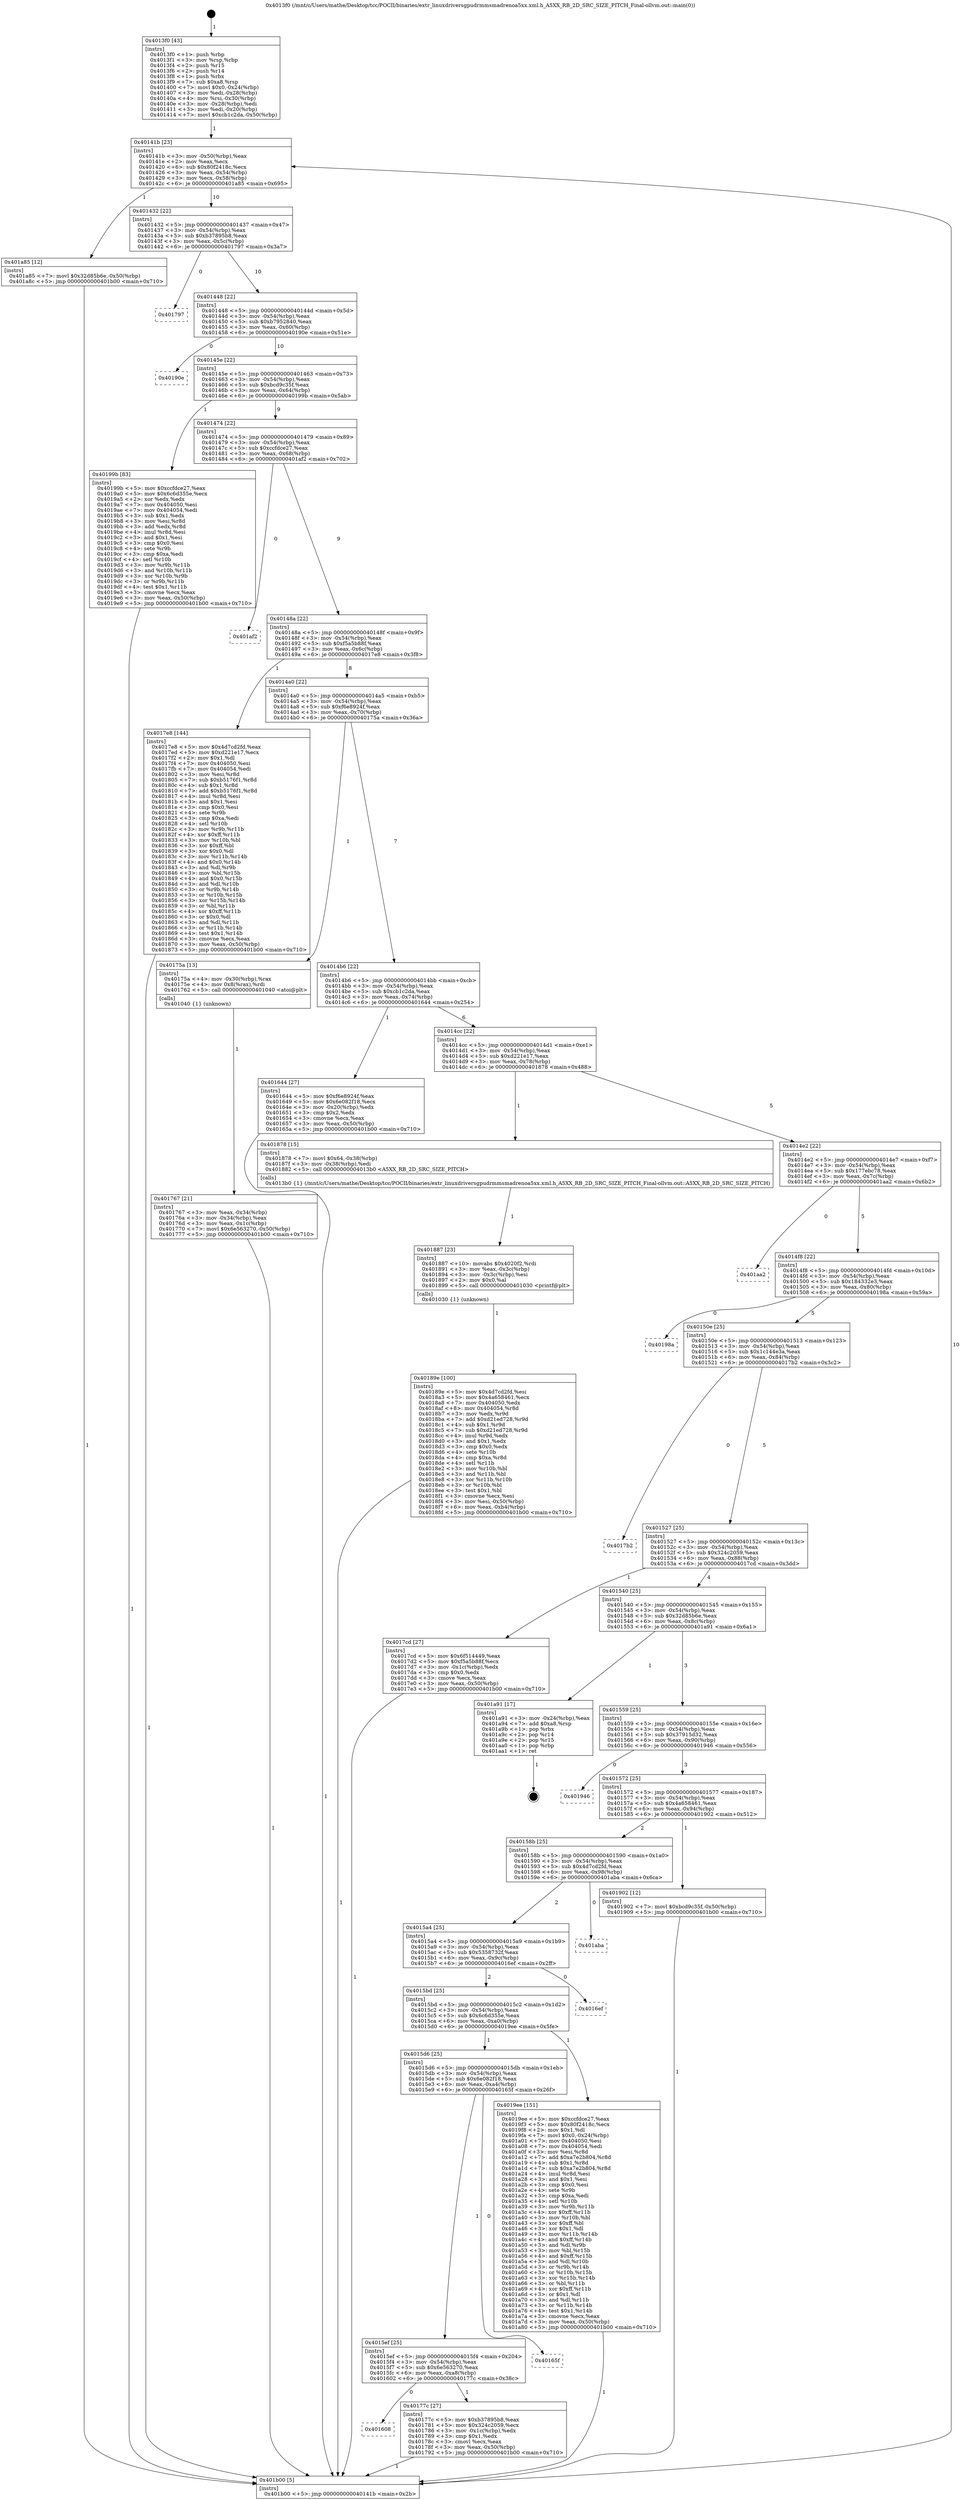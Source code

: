 digraph "0x4013f0" {
  label = "0x4013f0 (/mnt/c/Users/mathe/Desktop/tcc/POCII/binaries/extr_linuxdriversgpudrmmsmadrenoa5xx.xml.h_A5XX_RB_2D_SRC_SIZE_PITCH_Final-ollvm.out::main(0))"
  labelloc = "t"
  node[shape=record]

  Entry [label="",width=0.3,height=0.3,shape=circle,fillcolor=black,style=filled]
  "0x40141b" [label="{
     0x40141b [23]\l
     | [instrs]\l
     &nbsp;&nbsp;0x40141b \<+3\>: mov -0x50(%rbp),%eax\l
     &nbsp;&nbsp;0x40141e \<+2\>: mov %eax,%ecx\l
     &nbsp;&nbsp;0x401420 \<+6\>: sub $0x80f2418c,%ecx\l
     &nbsp;&nbsp;0x401426 \<+3\>: mov %eax,-0x54(%rbp)\l
     &nbsp;&nbsp;0x401429 \<+3\>: mov %ecx,-0x58(%rbp)\l
     &nbsp;&nbsp;0x40142c \<+6\>: je 0000000000401a85 \<main+0x695\>\l
  }"]
  "0x401a85" [label="{
     0x401a85 [12]\l
     | [instrs]\l
     &nbsp;&nbsp;0x401a85 \<+7\>: movl $0x32d85b6e,-0x50(%rbp)\l
     &nbsp;&nbsp;0x401a8c \<+5\>: jmp 0000000000401b00 \<main+0x710\>\l
  }"]
  "0x401432" [label="{
     0x401432 [22]\l
     | [instrs]\l
     &nbsp;&nbsp;0x401432 \<+5\>: jmp 0000000000401437 \<main+0x47\>\l
     &nbsp;&nbsp;0x401437 \<+3\>: mov -0x54(%rbp),%eax\l
     &nbsp;&nbsp;0x40143a \<+5\>: sub $0xb37895b8,%eax\l
     &nbsp;&nbsp;0x40143f \<+3\>: mov %eax,-0x5c(%rbp)\l
     &nbsp;&nbsp;0x401442 \<+6\>: je 0000000000401797 \<main+0x3a7\>\l
  }"]
  Exit [label="",width=0.3,height=0.3,shape=circle,fillcolor=black,style=filled,peripheries=2]
  "0x401797" [label="{
     0x401797\l
  }", style=dashed]
  "0x401448" [label="{
     0x401448 [22]\l
     | [instrs]\l
     &nbsp;&nbsp;0x401448 \<+5\>: jmp 000000000040144d \<main+0x5d\>\l
     &nbsp;&nbsp;0x40144d \<+3\>: mov -0x54(%rbp),%eax\l
     &nbsp;&nbsp;0x401450 \<+5\>: sub $0xb7952840,%eax\l
     &nbsp;&nbsp;0x401455 \<+3\>: mov %eax,-0x60(%rbp)\l
     &nbsp;&nbsp;0x401458 \<+6\>: je 000000000040190e \<main+0x51e\>\l
  }"]
  "0x40189e" [label="{
     0x40189e [100]\l
     | [instrs]\l
     &nbsp;&nbsp;0x40189e \<+5\>: mov $0x4d7cd2fd,%esi\l
     &nbsp;&nbsp;0x4018a3 \<+5\>: mov $0x4a658461,%ecx\l
     &nbsp;&nbsp;0x4018a8 \<+7\>: mov 0x404050,%edx\l
     &nbsp;&nbsp;0x4018af \<+8\>: mov 0x404054,%r8d\l
     &nbsp;&nbsp;0x4018b7 \<+3\>: mov %edx,%r9d\l
     &nbsp;&nbsp;0x4018ba \<+7\>: add $0xd21ed728,%r9d\l
     &nbsp;&nbsp;0x4018c1 \<+4\>: sub $0x1,%r9d\l
     &nbsp;&nbsp;0x4018c5 \<+7\>: sub $0xd21ed728,%r9d\l
     &nbsp;&nbsp;0x4018cc \<+4\>: imul %r9d,%edx\l
     &nbsp;&nbsp;0x4018d0 \<+3\>: and $0x1,%edx\l
     &nbsp;&nbsp;0x4018d3 \<+3\>: cmp $0x0,%edx\l
     &nbsp;&nbsp;0x4018d6 \<+4\>: sete %r10b\l
     &nbsp;&nbsp;0x4018da \<+4\>: cmp $0xa,%r8d\l
     &nbsp;&nbsp;0x4018de \<+4\>: setl %r11b\l
     &nbsp;&nbsp;0x4018e2 \<+3\>: mov %r10b,%bl\l
     &nbsp;&nbsp;0x4018e5 \<+3\>: and %r11b,%bl\l
     &nbsp;&nbsp;0x4018e8 \<+3\>: xor %r11b,%r10b\l
     &nbsp;&nbsp;0x4018eb \<+3\>: or %r10b,%bl\l
     &nbsp;&nbsp;0x4018ee \<+3\>: test $0x1,%bl\l
     &nbsp;&nbsp;0x4018f1 \<+3\>: cmovne %ecx,%esi\l
     &nbsp;&nbsp;0x4018f4 \<+3\>: mov %esi,-0x50(%rbp)\l
     &nbsp;&nbsp;0x4018f7 \<+6\>: mov %eax,-0xb4(%rbp)\l
     &nbsp;&nbsp;0x4018fd \<+5\>: jmp 0000000000401b00 \<main+0x710\>\l
  }"]
  "0x40190e" [label="{
     0x40190e\l
  }", style=dashed]
  "0x40145e" [label="{
     0x40145e [22]\l
     | [instrs]\l
     &nbsp;&nbsp;0x40145e \<+5\>: jmp 0000000000401463 \<main+0x73\>\l
     &nbsp;&nbsp;0x401463 \<+3\>: mov -0x54(%rbp),%eax\l
     &nbsp;&nbsp;0x401466 \<+5\>: sub $0xbcd9c35f,%eax\l
     &nbsp;&nbsp;0x40146b \<+3\>: mov %eax,-0x64(%rbp)\l
     &nbsp;&nbsp;0x40146e \<+6\>: je 000000000040199b \<main+0x5ab\>\l
  }"]
  "0x401887" [label="{
     0x401887 [23]\l
     | [instrs]\l
     &nbsp;&nbsp;0x401887 \<+10\>: movabs $0x4020f2,%rdi\l
     &nbsp;&nbsp;0x401891 \<+3\>: mov %eax,-0x3c(%rbp)\l
     &nbsp;&nbsp;0x401894 \<+3\>: mov -0x3c(%rbp),%esi\l
     &nbsp;&nbsp;0x401897 \<+2\>: mov $0x0,%al\l
     &nbsp;&nbsp;0x401899 \<+5\>: call 0000000000401030 \<printf@plt\>\l
     | [calls]\l
     &nbsp;&nbsp;0x401030 \{1\} (unknown)\l
  }"]
  "0x40199b" [label="{
     0x40199b [83]\l
     | [instrs]\l
     &nbsp;&nbsp;0x40199b \<+5\>: mov $0xccfdce27,%eax\l
     &nbsp;&nbsp;0x4019a0 \<+5\>: mov $0x6c6d355e,%ecx\l
     &nbsp;&nbsp;0x4019a5 \<+2\>: xor %edx,%edx\l
     &nbsp;&nbsp;0x4019a7 \<+7\>: mov 0x404050,%esi\l
     &nbsp;&nbsp;0x4019ae \<+7\>: mov 0x404054,%edi\l
     &nbsp;&nbsp;0x4019b5 \<+3\>: sub $0x1,%edx\l
     &nbsp;&nbsp;0x4019b8 \<+3\>: mov %esi,%r8d\l
     &nbsp;&nbsp;0x4019bb \<+3\>: add %edx,%r8d\l
     &nbsp;&nbsp;0x4019be \<+4\>: imul %r8d,%esi\l
     &nbsp;&nbsp;0x4019c2 \<+3\>: and $0x1,%esi\l
     &nbsp;&nbsp;0x4019c5 \<+3\>: cmp $0x0,%esi\l
     &nbsp;&nbsp;0x4019c8 \<+4\>: sete %r9b\l
     &nbsp;&nbsp;0x4019cc \<+3\>: cmp $0xa,%edi\l
     &nbsp;&nbsp;0x4019cf \<+4\>: setl %r10b\l
     &nbsp;&nbsp;0x4019d3 \<+3\>: mov %r9b,%r11b\l
     &nbsp;&nbsp;0x4019d6 \<+3\>: and %r10b,%r11b\l
     &nbsp;&nbsp;0x4019d9 \<+3\>: xor %r10b,%r9b\l
     &nbsp;&nbsp;0x4019dc \<+3\>: or %r9b,%r11b\l
     &nbsp;&nbsp;0x4019df \<+4\>: test $0x1,%r11b\l
     &nbsp;&nbsp;0x4019e3 \<+3\>: cmovne %ecx,%eax\l
     &nbsp;&nbsp;0x4019e6 \<+3\>: mov %eax,-0x50(%rbp)\l
     &nbsp;&nbsp;0x4019e9 \<+5\>: jmp 0000000000401b00 \<main+0x710\>\l
  }"]
  "0x401474" [label="{
     0x401474 [22]\l
     | [instrs]\l
     &nbsp;&nbsp;0x401474 \<+5\>: jmp 0000000000401479 \<main+0x89\>\l
     &nbsp;&nbsp;0x401479 \<+3\>: mov -0x54(%rbp),%eax\l
     &nbsp;&nbsp;0x40147c \<+5\>: sub $0xccfdce27,%eax\l
     &nbsp;&nbsp;0x401481 \<+3\>: mov %eax,-0x68(%rbp)\l
     &nbsp;&nbsp;0x401484 \<+6\>: je 0000000000401af2 \<main+0x702\>\l
  }"]
  "0x401608" [label="{
     0x401608\l
  }", style=dashed]
  "0x401af2" [label="{
     0x401af2\l
  }", style=dashed]
  "0x40148a" [label="{
     0x40148a [22]\l
     | [instrs]\l
     &nbsp;&nbsp;0x40148a \<+5\>: jmp 000000000040148f \<main+0x9f\>\l
     &nbsp;&nbsp;0x40148f \<+3\>: mov -0x54(%rbp),%eax\l
     &nbsp;&nbsp;0x401492 \<+5\>: sub $0xf5a5b88f,%eax\l
     &nbsp;&nbsp;0x401497 \<+3\>: mov %eax,-0x6c(%rbp)\l
     &nbsp;&nbsp;0x40149a \<+6\>: je 00000000004017e8 \<main+0x3f8\>\l
  }"]
  "0x40177c" [label="{
     0x40177c [27]\l
     | [instrs]\l
     &nbsp;&nbsp;0x40177c \<+5\>: mov $0xb37895b8,%eax\l
     &nbsp;&nbsp;0x401781 \<+5\>: mov $0x324c2059,%ecx\l
     &nbsp;&nbsp;0x401786 \<+3\>: mov -0x1c(%rbp),%edx\l
     &nbsp;&nbsp;0x401789 \<+3\>: cmp $0x1,%edx\l
     &nbsp;&nbsp;0x40178c \<+3\>: cmovl %ecx,%eax\l
     &nbsp;&nbsp;0x40178f \<+3\>: mov %eax,-0x50(%rbp)\l
     &nbsp;&nbsp;0x401792 \<+5\>: jmp 0000000000401b00 \<main+0x710\>\l
  }"]
  "0x4017e8" [label="{
     0x4017e8 [144]\l
     | [instrs]\l
     &nbsp;&nbsp;0x4017e8 \<+5\>: mov $0x4d7cd2fd,%eax\l
     &nbsp;&nbsp;0x4017ed \<+5\>: mov $0xd221e17,%ecx\l
     &nbsp;&nbsp;0x4017f2 \<+2\>: mov $0x1,%dl\l
     &nbsp;&nbsp;0x4017f4 \<+7\>: mov 0x404050,%esi\l
     &nbsp;&nbsp;0x4017fb \<+7\>: mov 0x404054,%edi\l
     &nbsp;&nbsp;0x401802 \<+3\>: mov %esi,%r8d\l
     &nbsp;&nbsp;0x401805 \<+7\>: sub $0xb5176f1,%r8d\l
     &nbsp;&nbsp;0x40180c \<+4\>: sub $0x1,%r8d\l
     &nbsp;&nbsp;0x401810 \<+7\>: add $0xb5176f1,%r8d\l
     &nbsp;&nbsp;0x401817 \<+4\>: imul %r8d,%esi\l
     &nbsp;&nbsp;0x40181b \<+3\>: and $0x1,%esi\l
     &nbsp;&nbsp;0x40181e \<+3\>: cmp $0x0,%esi\l
     &nbsp;&nbsp;0x401821 \<+4\>: sete %r9b\l
     &nbsp;&nbsp;0x401825 \<+3\>: cmp $0xa,%edi\l
     &nbsp;&nbsp;0x401828 \<+4\>: setl %r10b\l
     &nbsp;&nbsp;0x40182c \<+3\>: mov %r9b,%r11b\l
     &nbsp;&nbsp;0x40182f \<+4\>: xor $0xff,%r11b\l
     &nbsp;&nbsp;0x401833 \<+3\>: mov %r10b,%bl\l
     &nbsp;&nbsp;0x401836 \<+3\>: xor $0xff,%bl\l
     &nbsp;&nbsp;0x401839 \<+3\>: xor $0x0,%dl\l
     &nbsp;&nbsp;0x40183c \<+3\>: mov %r11b,%r14b\l
     &nbsp;&nbsp;0x40183f \<+4\>: and $0x0,%r14b\l
     &nbsp;&nbsp;0x401843 \<+3\>: and %dl,%r9b\l
     &nbsp;&nbsp;0x401846 \<+3\>: mov %bl,%r15b\l
     &nbsp;&nbsp;0x401849 \<+4\>: and $0x0,%r15b\l
     &nbsp;&nbsp;0x40184d \<+3\>: and %dl,%r10b\l
     &nbsp;&nbsp;0x401850 \<+3\>: or %r9b,%r14b\l
     &nbsp;&nbsp;0x401853 \<+3\>: or %r10b,%r15b\l
     &nbsp;&nbsp;0x401856 \<+3\>: xor %r15b,%r14b\l
     &nbsp;&nbsp;0x401859 \<+3\>: or %bl,%r11b\l
     &nbsp;&nbsp;0x40185c \<+4\>: xor $0xff,%r11b\l
     &nbsp;&nbsp;0x401860 \<+3\>: or $0x0,%dl\l
     &nbsp;&nbsp;0x401863 \<+3\>: and %dl,%r11b\l
     &nbsp;&nbsp;0x401866 \<+3\>: or %r11b,%r14b\l
     &nbsp;&nbsp;0x401869 \<+4\>: test $0x1,%r14b\l
     &nbsp;&nbsp;0x40186d \<+3\>: cmovne %ecx,%eax\l
     &nbsp;&nbsp;0x401870 \<+3\>: mov %eax,-0x50(%rbp)\l
     &nbsp;&nbsp;0x401873 \<+5\>: jmp 0000000000401b00 \<main+0x710\>\l
  }"]
  "0x4014a0" [label="{
     0x4014a0 [22]\l
     | [instrs]\l
     &nbsp;&nbsp;0x4014a0 \<+5\>: jmp 00000000004014a5 \<main+0xb5\>\l
     &nbsp;&nbsp;0x4014a5 \<+3\>: mov -0x54(%rbp),%eax\l
     &nbsp;&nbsp;0x4014a8 \<+5\>: sub $0xf6e8924f,%eax\l
     &nbsp;&nbsp;0x4014ad \<+3\>: mov %eax,-0x70(%rbp)\l
     &nbsp;&nbsp;0x4014b0 \<+6\>: je 000000000040175a \<main+0x36a\>\l
  }"]
  "0x4015ef" [label="{
     0x4015ef [25]\l
     | [instrs]\l
     &nbsp;&nbsp;0x4015ef \<+5\>: jmp 00000000004015f4 \<main+0x204\>\l
     &nbsp;&nbsp;0x4015f4 \<+3\>: mov -0x54(%rbp),%eax\l
     &nbsp;&nbsp;0x4015f7 \<+5\>: sub $0x6e563270,%eax\l
     &nbsp;&nbsp;0x4015fc \<+6\>: mov %eax,-0xa8(%rbp)\l
     &nbsp;&nbsp;0x401602 \<+6\>: je 000000000040177c \<main+0x38c\>\l
  }"]
  "0x40175a" [label="{
     0x40175a [13]\l
     | [instrs]\l
     &nbsp;&nbsp;0x40175a \<+4\>: mov -0x30(%rbp),%rax\l
     &nbsp;&nbsp;0x40175e \<+4\>: mov 0x8(%rax),%rdi\l
     &nbsp;&nbsp;0x401762 \<+5\>: call 0000000000401040 \<atoi@plt\>\l
     | [calls]\l
     &nbsp;&nbsp;0x401040 \{1\} (unknown)\l
  }"]
  "0x4014b6" [label="{
     0x4014b6 [22]\l
     | [instrs]\l
     &nbsp;&nbsp;0x4014b6 \<+5\>: jmp 00000000004014bb \<main+0xcb\>\l
     &nbsp;&nbsp;0x4014bb \<+3\>: mov -0x54(%rbp),%eax\l
     &nbsp;&nbsp;0x4014be \<+5\>: sub $0xcb1c2da,%eax\l
     &nbsp;&nbsp;0x4014c3 \<+3\>: mov %eax,-0x74(%rbp)\l
     &nbsp;&nbsp;0x4014c6 \<+6\>: je 0000000000401644 \<main+0x254\>\l
  }"]
  "0x40165f" [label="{
     0x40165f\l
  }", style=dashed]
  "0x401644" [label="{
     0x401644 [27]\l
     | [instrs]\l
     &nbsp;&nbsp;0x401644 \<+5\>: mov $0xf6e8924f,%eax\l
     &nbsp;&nbsp;0x401649 \<+5\>: mov $0x6e082f18,%ecx\l
     &nbsp;&nbsp;0x40164e \<+3\>: mov -0x20(%rbp),%edx\l
     &nbsp;&nbsp;0x401651 \<+3\>: cmp $0x2,%edx\l
     &nbsp;&nbsp;0x401654 \<+3\>: cmovne %ecx,%eax\l
     &nbsp;&nbsp;0x401657 \<+3\>: mov %eax,-0x50(%rbp)\l
     &nbsp;&nbsp;0x40165a \<+5\>: jmp 0000000000401b00 \<main+0x710\>\l
  }"]
  "0x4014cc" [label="{
     0x4014cc [22]\l
     | [instrs]\l
     &nbsp;&nbsp;0x4014cc \<+5\>: jmp 00000000004014d1 \<main+0xe1\>\l
     &nbsp;&nbsp;0x4014d1 \<+3\>: mov -0x54(%rbp),%eax\l
     &nbsp;&nbsp;0x4014d4 \<+5\>: sub $0xd221e17,%eax\l
     &nbsp;&nbsp;0x4014d9 \<+3\>: mov %eax,-0x78(%rbp)\l
     &nbsp;&nbsp;0x4014dc \<+6\>: je 0000000000401878 \<main+0x488\>\l
  }"]
  "0x401b00" [label="{
     0x401b00 [5]\l
     | [instrs]\l
     &nbsp;&nbsp;0x401b00 \<+5\>: jmp 000000000040141b \<main+0x2b\>\l
  }"]
  "0x4013f0" [label="{
     0x4013f0 [43]\l
     | [instrs]\l
     &nbsp;&nbsp;0x4013f0 \<+1\>: push %rbp\l
     &nbsp;&nbsp;0x4013f1 \<+3\>: mov %rsp,%rbp\l
     &nbsp;&nbsp;0x4013f4 \<+2\>: push %r15\l
     &nbsp;&nbsp;0x4013f6 \<+2\>: push %r14\l
     &nbsp;&nbsp;0x4013f8 \<+1\>: push %rbx\l
     &nbsp;&nbsp;0x4013f9 \<+7\>: sub $0xa8,%rsp\l
     &nbsp;&nbsp;0x401400 \<+7\>: movl $0x0,-0x24(%rbp)\l
     &nbsp;&nbsp;0x401407 \<+3\>: mov %edi,-0x28(%rbp)\l
     &nbsp;&nbsp;0x40140a \<+4\>: mov %rsi,-0x30(%rbp)\l
     &nbsp;&nbsp;0x40140e \<+3\>: mov -0x28(%rbp),%edi\l
     &nbsp;&nbsp;0x401411 \<+3\>: mov %edi,-0x20(%rbp)\l
     &nbsp;&nbsp;0x401414 \<+7\>: movl $0xcb1c2da,-0x50(%rbp)\l
  }"]
  "0x401767" [label="{
     0x401767 [21]\l
     | [instrs]\l
     &nbsp;&nbsp;0x401767 \<+3\>: mov %eax,-0x34(%rbp)\l
     &nbsp;&nbsp;0x40176a \<+3\>: mov -0x34(%rbp),%eax\l
     &nbsp;&nbsp;0x40176d \<+3\>: mov %eax,-0x1c(%rbp)\l
     &nbsp;&nbsp;0x401770 \<+7\>: movl $0x6e563270,-0x50(%rbp)\l
     &nbsp;&nbsp;0x401777 \<+5\>: jmp 0000000000401b00 \<main+0x710\>\l
  }"]
  "0x4015d6" [label="{
     0x4015d6 [25]\l
     | [instrs]\l
     &nbsp;&nbsp;0x4015d6 \<+5\>: jmp 00000000004015db \<main+0x1eb\>\l
     &nbsp;&nbsp;0x4015db \<+3\>: mov -0x54(%rbp),%eax\l
     &nbsp;&nbsp;0x4015de \<+5\>: sub $0x6e082f18,%eax\l
     &nbsp;&nbsp;0x4015e3 \<+6\>: mov %eax,-0xa4(%rbp)\l
     &nbsp;&nbsp;0x4015e9 \<+6\>: je 000000000040165f \<main+0x26f\>\l
  }"]
  "0x401878" [label="{
     0x401878 [15]\l
     | [instrs]\l
     &nbsp;&nbsp;0x401878 \<+7\>: movl $0x64,-0x38(%rbp)\l
     &nbsp;&nbsp;0x40187f \<+3\>: mov -0x38(%rbp),%edi\l
     &nbsp;&nbsp;0x401882 \<+5\>: call 00000000004013b0 \<A5XX_RB_2D_SRC_SIZE_PITCH\>\l
     | [calls]\l
     &nbsp;&nbsp;0x4013b0 \{1\} (/mnt/c/Users/mathe/Desktop/tcc/POCII/binaries/extr_linuxdriversgpudrmmsmadrenoa5xx.xml.h_A5XX_RB_2D_SRC_SIZE_PITCH_Final-ollvm.out::A5XX_RB_2D_SRC_SIZE_PITCH)\l
  }"]
  "0x4014e2" [label="{
     0x4014e2 [22]\l
     | [instrs]\l
     &nbsp;&nbsp;0x4014e2 \<+5\>: jmp 00000000004014e7 \<main+0xf7\>\l
     &nbsp;&nbsp;0x4014e7 \<+3\>: mov -0x54(%rbp),%eax\l
     &nbsp;&nbsp;0x4014ea \<+5\>: sub $0x177ebc78,%eax\l
     &nbsp;&nbsp;0x4014ef \<+3\>: mov %eax,-0x7c(%rbp)\l
     &nbsp;&nbsp;0x4014f2 \<+6\>: je 0000000000401aa2 \<main+0x6b2\>\l
  }"]
  "0x4019ee" [label="{
     0x4019ee [151]\l
     | [instrs]\l
     &nbsp;&nbsp;0x4019ee \<+5\>: mov $0xccfdce27,%eax\l
     &nbsp;&nbsp;0x4019f3 \<+5\>: mov $0x80f2418c,%ecx\l
     &nbsp;&nbsp;0x4019f8 \<+2\>: mov $0x1,%dl\l
     &nbsp;&nbsp;0x4019fa \<+7\>: movl $0x0,-0x24(%rbp)\l
     &nbsp;&nbsp;0x401a01 \<+7\>: mov 0x404050,%esi\l
     &nbsp;&nbsp;0x401a08 \<+7\>: mov 0x404054,%edi\l
     &nbsp;&nbsp;0x401a0f \<+3\>: mov %esi,%r8d\l
     &nbsp;&nbsp;0x401a12 \<+7\>: add $0xa7e2b804,%r8d\l
     &nbsp;&nbsp;0x401a19 \<+4\>: sub $0x1,%r8d\l
     &nbsp;&nbsp;0x401a1d \<+7\>: sub $0xa7e2b804,%r8d\l
     &nbsp;&nbsp;0x401a24 \<+4\>: imul %r8d,%esi\l
     &nbsp;&nbsp;0x401a28 \<+3\>: and $0x1,%esi\l
     &nbsp;&nbsp;0x401a2b \<+3\>: cmp $0x0,%esi\l
     &nbsp;&nbsp;0x401a2e \<+4\>: sete %r9b\l
     &nbsp;&nbsp;0x401a32 \<+3\>: cmp $0xa,%edi\l
     &nbsp;&nbsp;0x401a35 \<+4\>: setl %r10b\l
     &nbsp;&nbsp;0x401a39 \<+3\>: mov %r9b,%r11b\l
     &nbsp;&nbsp;0x401a3c \<+4\>: xor $0xff,%r11b\l
     &nbsp;&nbsp;0x401a40 \<+3\>: mov %r10b,%bl\l
     &nbsp;&nbsp;0x401a43 \<+3\>: xor $0xff,%bl\l
     &nbsp;&nbsp;0x401a46 \<+3\>: xor $0x1,%dl\l
     &nbsp;&nbsp;0x401a49 \<+3\>: mov %r11b,%r14b\l
     &nbsp;&nbsp;0x401a4c \<+4\>: and $0xff,%r14b\l
     &nbsp;&nbsp;0x401a50 \<+3\>: and %dl,%r9b\l
     &nbsp;&nbsp;0x401a53 \<+3\>: mov %bl,%r15b\l
     &nbsp;&nbsp;0x401a56 \<+4\>: and $0xff,%r15b\l
     &nbsp;&nbsp;0x401a5a \<+3\>: and %dl,%r10b\l
     &nbsp;&nbsp;0x401a5d \<+3\>: or %r9b,%r14b\l
     &nbsp;&nbsp;0x401a60 \<+3\>: or %r10b,%r15b\l
     &nbsp;&nbsp;0x401a63 \<+3\>: xor %r15b,%r14b\l
     &nbsp;&nbsp;0x401a66 \<+3\>: or %bl,%r11b\l
     &nbsp;&nbsp;0x401a69 \<+4\>: xor $0xff,%r11b\l
     &nbsp;&nbsp;0x401a6d \<+3\>: or $0x1,%dl\l
     &nbsp;&nbsp;0x401a70 \<+3\>: and %dl,%r11b\l
     &nbsp;&nbsp;0x401a73 \<+3\>: or %r11b,%r14b\l
     &nbsp;&nbsp;0x401a76 \<+4\>: test $0x1,%r14b\l
     &nbsp;&nbsp;0x401a7a \<+3\>: cmovne %ecx,%eax\l
     &nbsp;&nbsp;0x401a7d \<+3\>: mov %eax,-0x50(%rbp)\l
     &nbsp;&nbsp;0x401a80 \<+5\>: jmp 0000000000401b00 \<main+0x710\>\l
  }"]
  "0x401aa2" [label="{
     0x401aa2\l
  }", style=dashed]
  "0x4014f8" [label="{
     0x4014f8 [22]\l
     | [instrs]\l
     &nbsp;&nbsp;0x4014f8 \<+5\>: jmp 00000000004014fd \<main+0x10d\>\l
     &nbsp;&nbsp;0x4014fd \<+3\>: mov -0x54(%rbp),%eax\l
     &nbsp;&nbsp;0x401500 \<+5\>: sub $0x184332e3,%eax\l
     &nbsp;&nbsp;0x401505 \<+3\>: mov %eax,-0x80(%rbp)\l
     &nbsp;&nbsp;0x401508 \<+6\>: je 000000000040198a \<main+0x59a\>\l
  }"]
  "0x4015bd" [label="{
     0x4015bd [25]\l
     | [instrs]\l
     &nbsp;&nbsp;0x4015bd \<+5\>: jmp 00000000004015c2 \<main+0x1d2\>\l
     &nbsp;&nbsp;0x4015c2 \<+3\>: mov -0x54(%rbp),%eax\l
     &nbsp;&nbsp;0x4015c5 \<+5\>: sub $0x6c6d355e,%eax\l
     &nbsp;&nbsp;0x4015ca \<+6\>: mov %eax,-0xa0(%rbp)\l
     &nbsp;&nbsp;0x4015d0 \<+6\>: je 00000000004019ee \<main+0x5fe\>\l
  }"]
  "0x40198a" [label="{
     0x40198a\l
  }", style=dashed]
  "0x40150e" [label="{
     0x40150e [25]\l
     | [instrs]\l
     &nbsp;&nbsp;0x40150e \<+5\>: jmp 0000000000401513 \<main+0x123\>\l
     &nbsp;&nbsp;0x401513 \<+3\>: mov -0x54(%rbp),%eax\l
     &nbsp;&nbsp;0x401516 \<+5\>: sub $0x1c144e3a,%eax\l
     &nbsp;&nbsp;0x40151b \<+6\>: mov %eax,-0x84(%rbp)\l
     &nbsp;&nbsp;0x401521 \<+6\>: je 00000000004017b2 \<main+0x3c2\>\l
  }"]
  "0x4016ef" [label="{
     0x4016ef\l
  }", style=dashed]
  "0x4017b2" [label="{
     0x4017b2\l
  }", style=dashed]
  "0x401527" [label="{
     0x401527 [25]\l
     | [instrs]\l
     &nbsp;&nbsp;0x401527 \<+5\>: jmp 000000000040152c \<main+0x13c\>\l
     &nbsp;&nbsp;0x40152c \<+3\>: mov -0x54(%rbp),%eax\l
     &nbsp;&nbsp;0x40152f \<+5\>: sub $0x324c2059,%eax\l
     &nbsp;&nbsp;0x401534 \<+6\>: mov %eax,-0x88(%rbp)\l
     &nbsp;&nbsp;0x40153a \<+6\>: je 00000000004017cd \<main+0x3dd\>\l
  }"]
  "0x4015a4" [label="{
     0x4015a4 [25]\l
     | [instrs]\l
     &nbsp;&nbsp;0x4015a4 \<+5\>: jmp 00000000004015a9 \<main+0x1b9\>\l
     &nbsp;&nbsp;0x4015a9 \<+3\>: mov -0x54(%rbp),%eax\l
     &nbsp;&nbsp;0x4015ac \<+5\>: sub $0x5358732f,%eax\l
     &nbsp;&nbsp;0x4015b1 \<+6\>: mov %eax,-0x9c(%rbp)\l
     &nbsp;&nbsp;0x4015b7 \<+6\>: je 00000000004016ef \<main+0x2ff\>\l
  }"]
  "0x4017cd" [label="{
     0x4017cd [27]\l
     | [instrs]\l
     &nbsp;&nbsp;0x4017cd \<+5\>: mov $0x6f514449,%eax\l
     &nbsp;&nbsp;0x4017d2 \<+5\>: mov $0xf5a5b88f,%ecx\l
     &nbsp;&nbsp;0x4017d7 \<+3\>: mov -0x1c(%rbp),%edx\l
     &nbsp;&nbsp;0x4017da \<+3\>: cmp $0x0,%edx\l
     &nbsp;&nbsp;0x4017dd \<+3\>: cmove %ecx,%eax\l
     &nbsp;&nbsp;0x4017e0 \<+3\>: mov %eax,-0x50(%rbp)\l
     &nbsp;&nbsp;0x4017e3 \<+5\>: jmp 0000000000401b00 \<main+0x710\>\l
  }"]
  "0x401540" [label="{
     0x401540 [25]\l
     | [instrs]\l
     &nbsp;&nbsp;0x401540 \<+5\>: jmp 0000000000401545 \<main+0x155\>\l
     &nbsp;&nbsp;0x401545 \<+3\>: mov -0x54(%rbp),%eax\l
     &nbsp;&nbsp;0x401548 \<+5\>: sub $0x32d85b6e,%eax\l
     &nbsp;&nbsp;0x40154d \<+6\>: mov %eax,-0x8c(%rbp)\l
     &nbsp;&nbsp;0x401553 \<+6\>: je 0000000000401a91 \<main+0x6a1\>\l
  }"]
  "0x401aba" [label="{
     0x401aba\l
  }", style=dashed]
  "0x401a91" [label="{
     0x401a91 [17]\l
     | [instrs]\l
     &nbsp;&nbsp;0x401a91 \<+3\>: mov -0x24(%rbp),%eax\l
     &nbsp;&nbsp;0x401a94 \<+7\>: add $0xa8,%rsp\l
     &nbsp;&nbsp;0x401a9b \<+1\>: pop %rbx\l
     &nbsp;&nbsp;0x401a9c \<+2\>: pop %r14\l
     &nbsp;&nbsp;0x401a9e \<+2\>: pop %r15\l
     &nbsp;&nbsp;0x401aa0 \<+1\>: pop %rbp\l
     &nbsp;&nbsp;0x401aa1 \<+1\>: ret\l
  }"]
  "0x401559" [label="{
     0x401559 [25]\l
     | [instrs]\l
     &nbsp;&nbsp;0x401559 \<+5\>: jmp 000000000040155e \<main+0x16e\>\l
     &nbsp;&nbsp;0x40155e \<+3\>: mov -0x54(%rbp),%eax\l
     &nbsp;&nbsp;0x401561 \<+5\>: sub $0x37915d32,%eax\l
     &nbsp;&nbsp;0x401566 \<+6\>: mov %eax,-0x90(%rbp)\l
     &nbsp;&nbsp;0x40156c \<+6\>: je 0000000000401946 \<main+0x556\>\l
  }"]
  "0x40158b" [label="{
     0x40158b [25]\l
     | [instrs]\l
     &nbsp;&nbsp;0x40158b \<+5\>: jmp 0000000000401590 \<main+0x1a0\>\l
     &nbsp;&nbsp;0x401590 \<+3\>: mov -0x54(%rbp),%eax\l
     &nbsp;&nbsp;0x401593 \<+5\>: sub $0x4d7cd2fd,%eax\l
     &nbsp;&nbsp;0x401598 \<+6\>: mov %eax,-0x98(%rbp)\l
     &nbsp;&nbsp;0x40159e \<+6\>: je 0000000000401aba \<main+0x6ca\>\l
  }"]
  "0x401946" [label="{
     0x401946\l
  }", style=dashed]
  "0x401572" [label="{
     0x401572 [25]\l
     | [instrs]\l
     &nbsp;&nbsp;0x401572 \<+5\>: jmp 0000000000401577 \<main+0x187\>\l
     &nbsp;&nbsp;0x401577 \<+3\>: mov -0x54(%rbp),%eax\l
     &nbsp;&nbsp;0x40157a \<+5\>: sub $0x4a658461,%eax\l
     &nbsp;&nbsp;0x40157f \<+6\>: mov %eax,-0x94(%rbp)\l
     &nbsp;&nbsp;0x401585 \<+6\>: je 0000000000401902 \<main+0x512\>\l
  }"]
  "0x401902" [label="{
     0x401902 [12]\l
     | [instrs]\l
     &nbsp;&nbsp;0x401902 \<+7\>: movl $0xbcd9c35f,-0x50(%rbp)\l
     &nbsp;&nbsp;0x401909 \<+5\>: jmp 0000000000401b00 \<main+0x710\>\l
  }"]
  Entry -> "0x4013f0" [label=" 1"]
  "0x40141b" -> "0x401a85" [label=" 1"]
  "0x40141b" -> "0x401432" [label=" 10"]
  "0x401a91" -> Exit [label=" 1"]
  "0x401432" -> "0x401797" [label=" 0"]
  "0x401432" -> "0x401448" [label=" 10"]
  "0x401a85" -> "0x401b00" [label=" 1"]
  "0x401448" -> "0x40190e" [label=" 0"]
  "0x401448" -> "0x40145e" [label=" 10"]
  "0x4019ee" -> "0x401b00" [label=" 1"]
  "0x40145e" -> "0x40199b" [label=" 1"]
  "0x40145e" -> "0x401474" [label=" 9"]
  "0x40199b" -> "0x401b00" [label=" 1"]
  "0x401474" -> "0x401af2" [label=" 0"]
  "0x401474" -> "0x40148a" [label=" 9"]
  "0x401902" -> "0x401b00" [label=" 1"]
  "0x40148a" -> "0x4017e8" [label=" 1"]
  "0x40148a" -> "0x4014a0" [label=" 8"]
  "0x40189e" -> "0x401b00" [label=" 1"]
  "0x4014a0" -> "0x40175a" [label=" 1"]
  "0x4014a0" -> "0x4014b6" [label=" 7"]
  "0x401878" -> "0x401887" [label=" 1"]
  "0x4014b6" -> "0x401644" [label=" 1"]
  "0x4014b6" -> "0x4014cc" [label=" 6"]
  "0x401644" -> "0x401b00" [label=" 1"]
  "0x4013f0" -> "0x40141b" [label=" 1"]
  "0x401b00" -> "0x40141b" [label=" 10"]
  "0x40175a" -> "0x401767" [label=" 1"]
  "0x401767" -> "0x401b00" [label=" 1"]
  "0x4017e8" -> "0x401b00" [label=" 1"]
  "0x4014cc" -> "0x401878" [label=" 1"]
  "0x4014cc" -> "0x4014e2" [label=" 5"]
  "0x40177c" -> "0x401b00" [label=" 1"]
  "0x4014e2" -> "0x401aa2" [label=" 0"]
  "0x4014e2" -> "0x4014f8" [label=" 5"]
  "0x4015ef" -> "0x401608" [label=" 0"]
  "0x4014f8" -> "0x40198a" [label=" 0"]
  "0x4014f8" -> "0x40150e" [label=" 5"]
  "0x401887" -> "0x40189e" [label=" 1"]
  "0x40150e" -> "0x4017b2" [label=" 0"]
  "0x40150e" -> "0x401527" [label=" 5"]
  "0x4015d6" -> "0x4015ef" [label=" 1"]
  "0x401527" -> "0x4017cd" [label=" 1"]
  "0x401527" -> "0x401540" [label=" 4"]
  "0x4017cd" -> "0x401b00" [label=" 1"]
  "0x401540" -> "0x401a91" [label=" 1"]
  "0x401540" -> "0x401559" [label=" 3"]
  "0x4015bd" -> "0x4015d6" [label=" 1"]
  "0x401559" -> "0x401946" [label=" 0"]
  "0x401559" -> "0x401572" [label=" 3"]
  "0x4015ef" -> "0x40177c" [label=" 1"]
  "0x401572" -> "0x401902" [label=" 1"]
  "0x401572" -> "0x40158b" [label=" 2"]
  "0x4015bd" -> "0x4019ee" [label=" 1"]
  "0x40158b" -> "0x401aba" [label=" 0"]
  "0x40158b" -> "0x4015a4" [label=" 2"]
  "0x4015d6" -> "0x40165f" [label=" 0"]
  "0x4015a4" -> "0x4016ef" [label=" 0"]
  "0x4015a4" -> "0x4015bd" [label=" 2"]
}
